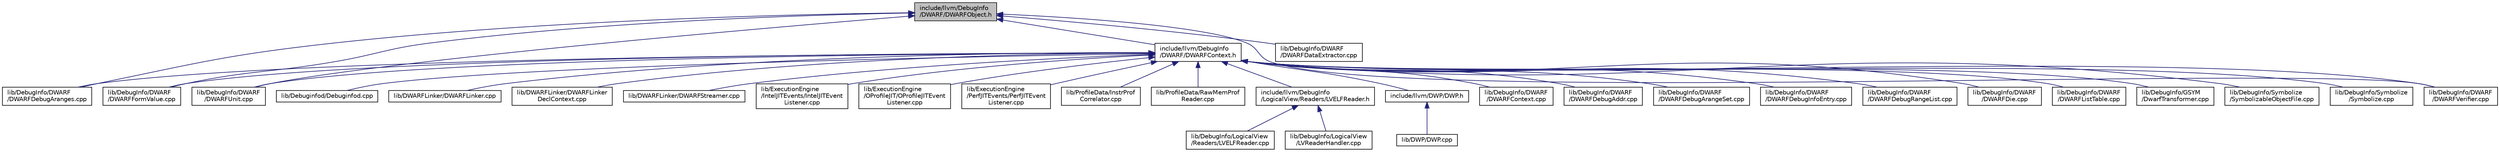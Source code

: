 digraph "include/llvm/DebugInfo/DWARF/DWARFObject.h"
{
 // LATEX_PDF_SIZE
  bgcolor="transparent";
  edge [fontname="Helvetica",fontsize="10",labelfontname="Helvetica",labelfontsize="10"];
  node [fontname="Helvetica",fontsize="10",shape=record];
  Node1 [label="include/llvm/DebugInfo\l/DWARF/DWARFObject.h",height=0.2,width=0.4,color="black", fillcolor="grey75", style="filled", fontcolor="black",tooltip=" "];
  Node1 -> Node2 [dir="back",color="midnightblue",fontsize="10",style="solid",fontname="Helvetica"];
  Node2 [label="include/llvm/DebugInfo\l/DWARF/DWARFContext.h",height=0.2,width=0.4,color="black",URL="$DWARFContext_8h.html",tooltip=" "];
  Node2 -> Node3 [dir="back",color="midnightblue",fontsize="10",style="solid",fontname="Helvetica"];
  Node3 [label="include/llvm/DebugInfo\l/LogicalView/Readers/LVELFReader.h",height=0.2,width=0.4,color="black",URL="$LVELFReader_8h.html",tooltip=" "];
  Node3 -> Node4 [dir="back",color="midnightblue",fontsize="10",style="solid",fontname="Helvetica"];
  Node4 [label="lib/DebugInfo/LogicalView\l/LVReaderHandler.cpp",height=0.2,width=0.4,color="black",URL="$LVReaderHandler_8cpp.html",tooltip=" "];
  Node3 -> Node5 [dir="back",color="midnightblue",fontsize="10",style="solid",fontname="Helvetica"];
  Node5 [label="lib/DebugInfo/LogicalView\l/Readers/LVELFReader.cpp",height=0.2,width=0.4,color="black",URL="$LVELFReader_8cpp.html",tooltip=" "];
  Node2 -> Node6 [dir="back",color="midnightblue",fontsize="10",style="solid",fontname="Helvetica"];
  Node6 [label="include/llvm/DWP/DWP.h",height=0.2,width=0.4,color="black",URL="$DWP_8h.html",tooltip=" "];
  Node6 -> Node7 [dir="back",color="midnightblue",fontsize="10",style="solid",fontname="Helvetica"];
  Node7 [label="lib/DWP/DWP.cpp",height=0.2,width=0.4,color="black",URL="$DWP_8cpp.html",tooltip=" "];
  Node2 -> Node8 [dir="back",color="midnightblue",fontsize="10",style="solid",fontname="Helvetica"];
  Node8 [label="lib/DebugInfo/DWARF\l/DWARFContext.cpp",height=0.2,width=0.4,color="black",URL="$DWARFContext_8cpp.html",tooltip=" "];
  Node2 -> Node9 [dir="back",color="midnightblue",fontsize="10",style="solid",fontname="Helvetica"];
  Node9 [label="lib/DebugInfo/DWARF\l/DWARFDebugAddr.cpp",height=0.2,width=0.4,color="black",URL="$DWARFDebugAddr_8cpp.html",tooltip=" "];
  Node2 -> Node10 [dir="back",color="midnightblue",fontsize="10",style="solid",fontname="Helvetica"];
  Node10 [label="lib/DebugInfo/DWARF\l/DWARFDebugAranges.cpp",height=0.2,width=0.4,color="black",URL="$DWARFDebugAranges_8cpp.html",tooltip=" "];
  Node2 -> Node11 [dir="back",color="midnightblue",fontsize="10",style="solid",fontname="Helvetica"];
  Node11 [label="lib/DebugInfo/DWARF\l/DWARFDebugArangeSet.cpp",height=0.2,width=0.4,color="black",URL="$DWARFDebugArangeSet_8cpp.html",tooltip=" "];
  Node2 -> Node12 [dir="back",color="midnightblue",fontsize="10",style="solid",fontname="Helvetica"];
  Node12 [label="lib/DebugInfo/DWARF\l/DWARFDebugInfoEntry.cpp",height=0.2,width=0.4,color="black",URL="$DWARFDebugInfoEntry_8cpp.html",tooltip=" "];
  Node2 -> Node13 [dir="back",color="midnightblue",fontsize="10",style="solid",fontname="Helvetica"];
  Node13 [label="lib/DebugInfo/DWARF\l/DWARFDebugRangeList.cpp",height=0.2,width=0.4,color="black",URL="$DWARFDebugRangeList_8cpp.html",tooltip=" "];
  Node2 -> Node14 [dir="back",color="midnightblue",fontsize="10",style="solid",fontname="Helvetica"];
  Node14 [label="lib/DebugInfo/DWARF\l/DWARFDie.cpp",height=0.2,width=0.4,color="black",URL="$DWARFDie_8cpp.html",tooltip=" "];
  Node2 -> Node15 [dir="back",color="midnightblue",fontsize="10",style="solid",fontname="Helvetica"];
  Node15 [label="lib/DebugInfo/DWARF\l/DWARFFormValue.cpp",height=0.2,width=0.4,color="black",URL="$DWARFFormValue_8cpp.html",tooltip=" "];
  Node2 -> Node16 [dir="back",color="midnightblue",fontsize="10",style="solid",fontname="Helvetica"];
  Node16 [label="lib/DebugInfo/DWARF\l/DWARFListTable.cpp",height=0.2,width=0.4,color="black",URL="$DWARFListTable_8cpp.html",tooltip=" "];
  Node2 -> Node17 [dir="back",color="midnightblue",fontsize="10",style="solid",fontname="Helvetica"];
  Node17 [label="lib/DebugInfo/DWARF\l/DWARFUnit.cpp",height=0.2,width=0.4,color="black",URL="$DWARFUnit_8cpp.html",tooltip=" "];
  Node2 -> Node18 [dir="back",color="midnightblue",fontsize="10",style="solid",fontname="Helvetica"];
  Node18 [label="lib/DebugInfo/DWARF\l/DWARFVerifier.cpp",height=0.2,width=0.4,color="black",URL="$DWARFVerifier_8cpp.html",tooltip=" "];
  Node2 -> Node19 [dir="back",color="midnightblue",fontsize="10",style="solid",fontname="Helvetica"];
  Node19 [label="lib/DebugInfo/GSYM\l/DwarfTransformer.cpp",height=0.2,width=0.4,color="black",URL="$DwarfTransformer_8cpp.html",tooltip=" "];
  Node2 -> Node20 [dir="back",color="midnightblue",fontsize="10",style="solid",fontname="Helvetica"];
  Node20 [label="lib/DebugInfo/Symbolize\l/SymbolizableObjectFile.cpp",height=0.2,width=0.4,color="black",URL="$SymbolizableObjectFile_8cpp.html",tooltip=" "];
  Node2 -> Node21 [dir="back",color="midnightblue",fontsize="10",style="solid",fontname="Helvetica"];
  Node21 [label="lib/DebugInfo/Symbolize\l/Symbolize.cpp",height=0.2,width=0.4,color="black",URL="$Symbolize_8cpp.html",tooltip=" "];
  Node2 -> Node22 [dir="back",color="midnightblue",fontsize="10",style="solid",fontname="Helvetica"];
  Node22 [label="lib/Debuginfod/Debuginfod.cpp",height=0.2,width=0.4,color="black",URL="$Debuginfod_8cpp.html",tooltip=" "];
  Node2 -> Node23 [dir="back",color="midnightblue",fontsize="10",style="solid",fontname="Helvetica"];
  Node23 [label="lib/DWARFLinker/DWARFLinker.cpp",height=0.2,width=0.4,color="black",URL="$DWARFLinker_8cpp.html",tooltip=" "];
  Node2 -> Node24 [dir="back",color="midnightblue",fontsize="10",style="solid",fontname="Helvetica"];
  Node24 [label="lib/DWARFLinker/DWARFLinker\lDeclContext.cpp",height=0.2,width=0.4,color="black",URL="$DWARFLinkerDeclContext_8cpp.html",tooltip=" "];
  Node2 -> Node25 [dir="back",color="midnightblue",fontsize="10",style="solid",fontname="Helvetica"];
  Node25 [label="lib/DWARFLinker/DWARFStreamer.cpp",height=0.2,width=0.4,color="black",URL="$DWARFStreamer_8cpp.html",tooltip=" "];
  Node2 -> Node26 [dir="back",color="midnightblue",fontsize="10",style="solid",fontname="Helvetica"];
  Node26 [label="lib/ExecutionEngine\l/IntelJITEvents/IntelJITEvent\lListener.cpp",height=0.2,width=0.4,color="black",URL="$IntelJITEventListener_8cpp.html",tooltip=" "];
  Node2 -> Node27 [dir="back",color="midnightblue",fontsize="10",style="solid",fontname="Helvetica"];
  Node27 [label="lib/ExecutionEngine\l/OProfileJIT/OProfileJITEvent\lListener.cpp",height=0.2,width=0.4,color="black",URL="$OProfileJITEventListener_8cpp.html",tooltip=" "];
  Node2 -> Node28 [dir="back",color="midnightblue",fontsize="10",style="solid",fontname="Helvetica"];
  Node28 [label="lib/ExecutionEngine\l/PerfJITEvents/PerfJITEvent\lListener.cpp",height=0.2,width=0.4,color="black",URL="$PerfJITEventListener_8cpp.html",tooltip=" "];
  Node2 -> Node29 [dir="back",color="midnightblue",fontsize="10",style="solid",fontname="Helvetica"];
  Node29 [label="lib/ProfileData/InstrProf\lCorrelator.cpp",height=0.2,width=0.4,color="black",URL="$InstrProfCorrelator_8cpp.html",tooltip=" "];
  Node2 -> Node30 [dir="back",color="midnightblue",fontsize="10",style="solid",fontname="Helvetica"];
  Node30 [label="lib/ProfileData/RawMemProf\lReader.cpp",height=0.2,width=0.4,color="black",URL="$RawMemProfReader_8cpp.html",tooltip=" "];
  Node1 -> Node31 [dir="back",color="midnightblue",fontsize="10",style="solid",fontname="Helvetica"];
  Node31 [label="lib/DebugInfo/DWARF\l/DWARFDataExtractor.cpp",height=0.2,width=0.4,color="black",URL="$DWARFDataExtractor_8cpp.html",tooltip=" "];
  Node1 -> Node10 [dir="back",color="midnightblue",fontsize="10",style="solid",fontname="Helvetica"];
  Node1 -> Node15 [dir="back",color="midnightblue",fontsize="10",style="solid",fontname="Helvetica"];
  Node1 -> Node17 [dir="back",color="midnightblue",fontsize="10",style="solid",fontname="Helvetica"];
  Node1 -> Node18 [dir="back",color="midnightblue",fontsize="10",style="solid",fontname="Helvetica"];
}
